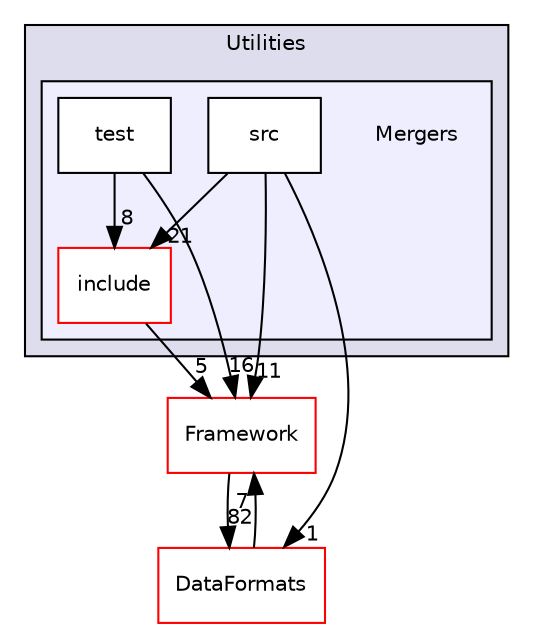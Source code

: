 digraph "/home/travis/build/AliceO2Group/AliceO2/Utilities/Mergers" {
  bgcolor=transparent;
  compound=true
  node [ fontsize="10", fontname="Helvetica"];
  edge [ labelfontsize="10", labelfontname="Helvetica"];
  subgraph clusterdir_b05a5fa85f84bfc9013183c9d87f9a36 {
    graph [ bgcolor="#ddddee", pencolor="black", label="Utilities" fontname="Helvetica", fontsize="10", URL="dir_b05a5fa85f84bfc9013183c9d87f9a36.html"]
  subgraph clusterdir_6b130aa431c809d0d74568b67af7c9fa {
    graph [ bgcolor="#eeeeff", pencolor="black", label="" URL="dir_6b130aa431c809d0d74568b67af7c9fa.html"];
    dir_6b130aa431c809d0d74568b67af7c9fa [shape=plaintext label="Mergers"];
    dir_54d051ade5e6bd04623ba91b90a1a5a2 [shape=box label="include" color="red" fillcolor="white" style="filled" URL="dir_54d051ade5e6bd04623ba91b90a1a5a2.html"];
    dir_3c2296e268495769673bb51457adc987 [shape=box label="src" color="black" fillcolor="white" style="filled" URL="dir_3c2296e268495769673bb51457adc987.html"];
    dir_86be7fd0bd143f0b0d363ee8147593c6 [shape=box label="test" color="black" fillcolor="white" style="filled" URL="dir_86be7fd0bd143f0b0d363ee8147593c6.html"];
  }
  }
  dir_bcbb2cf9a3d3d83e5515c82071a07177 [shape=box label="Framework" color="red" URL="dir_bcbb2cf9a3d3d83e5515c82071a07177.html"];
  dir_2171f7ec022c5423887b07c69b2f5b48 [shape=box label="DataFormats" color="red" URL="dir_2171f7ec022c5423887b07c69b2f5b48.html"];
  dir_3c2296e268495769673bb51457adc987->dir_54d051ade5e6bd04623ba91b90a1a5a2 [headlabel="21", labeldistance=1.5 headhref="dir_000729_000727.html"];
  dir_3c2296e268495769673bb51457adc987->dir_bcbb2cf9a3d3d83e5515c82071a07177 [headlabel="11", labeldistance=1.5 headhref="dir_000729_000013.html"];
  dir_3c2296e268495769673bb51457adc987->dir_2171f7ec022c5423887b07c69b2f5b48 [headlabel="1", labeldistance=1.5 headhref="dir_000729_000076.html"];
  dir_54d051ade5e6bd04623ba91b90a1a5a2->dir_bcbb2cf9a3d3d83e5515c82071a07177 [headlabel="5", labeldistance=1.5 headhref="dir_000727_000013.html"];
  dir_86be7fd0bd143f0b0d363ee8147593c6->dir_54d051ade5e6bd04623ba91b90a1a5a2 [headlabel="8", labeldistance=1.5 headhref="dir_000730_000727.html"];
  dir_86be7fd0bd143f0b0d363ee8147593c6->dir_bcbb2cf9a3d3d83e5515c82071a07177 [headlabel="16", labeldistance=1.5 headhref="dir_000730_000013.html"];
  dir_bcbb2cf9a3d3d83e5515c82071a07177->dir_2171f7ec022c5423887b07c69b2f5b48 [headlabel="82", labeldistance=1.5 headhref="dir_000013_000076.html"];
  dir_2171f7ec022c5423887b07c69b2f5b48->dir_bcbb2cf9a3d3d83e5515c82071a07177 [headlabel="7", labeldistance=1.5 headhref="dir_000076_000013.html"];
}

